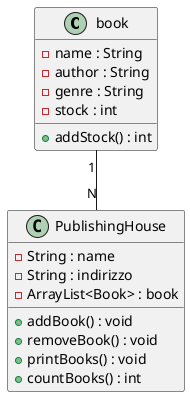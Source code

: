 @startuml

class book {
    - name : String
    - author : String
    - genre : String
    - stock : int

    + addStock() : int
    }

    class PublishingHouse {
        - String : name
        - String : indirizzo
        - ArrayList<Book> : book

        + addBook() : void
        + removeBook() : void
        + printBooks() : void
        + countBooks() : int
    }
book "  1" -- "N" PublishingHouse

@enduml